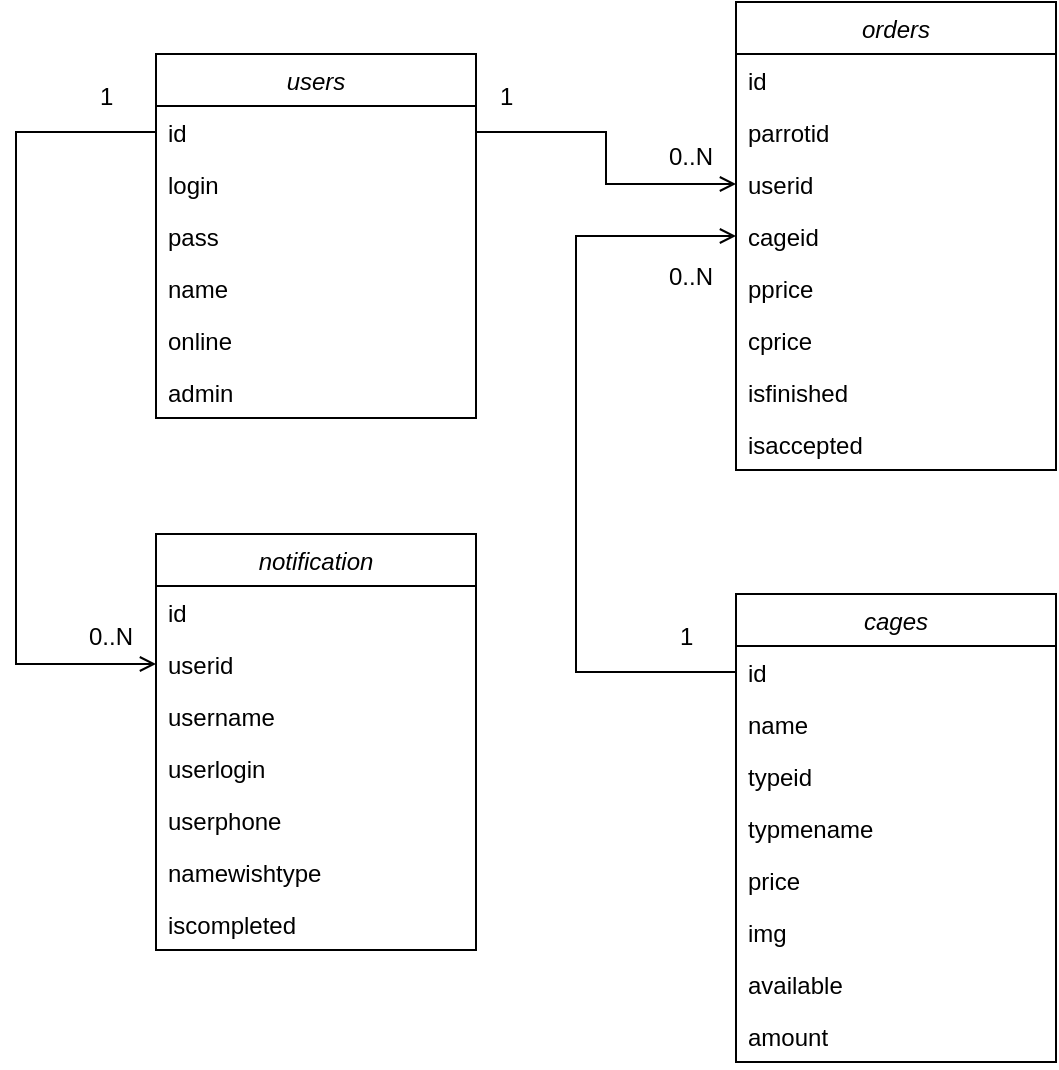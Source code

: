 <mxfile version="15.4.1" type="github">
  <diagram id="C5RBs43oDa-KdzZeNtuy" name="Page-1">
    <mxGraphModel dx="674" dy="761" grid="1" gridSize="10" guides="1" tooltips="1" connect="1" arrows="1" fold="1" page="1" pageScale="1" pageWidth="827" pageHeight="1169" math="0" shadow="0">
      <root>
        <mxCell id="WIyWlLk6GJQsqaUBKTNV-0" />
        <mxCell id="WIyWlLk6GJQsqaUBKTNV-1" parent="WIyWlLk6GJQsqaUBKTNV-0" />
        <mxCell id="zkfFHV4jXpPFQw0GAbJ--0" value="users" style="swimlane;fontStyle=2;align=center;verticalAlign=top;childLayout=stackLayout;horizontal=1;startSize=26;horizontalStack=0;resizeParent=1;resizeLast=0;collapsible=1;marginBottom=0;rounded=0;shadow=0;strokeWidth=1;" parent="WIyWlLk6GJQsqaUBKTNV-1" vertex="1">
          <mxGeometry x="220" y="120" width="160" height="182" as="geometry">
            <mxRectangle x="230" y="140" width="160" height="26" as="alternateBounds" />
          </mxGeometry>
        </mxCell>
        <mxCell id="zkfFHV4jXpPFQw0GAbJ--1" value="id" style="text;align=left;verticalAlign=top;spacingLeft=4;spacingRight=4;overflow=hidden;rotatable=0;points=[[0,0.5],[1,0.5]];portConstraint=eastwest;" parent="zkfFHV4jXpPFQw0GAbJ--0" vertex="1">
          <mxGeometry y="26" width="160" height="26" as="geometry" />
        </mxCell>
        <mxCell id="zkfFHV4jXpPFQw0GAbJ--2" value="login&#xa;" style="text;align=left;verticalAlign=top;spacingLeft=4;spacingRight=4;overflow=hidden;rotatable=0;points=[[0,0.5],[1,0.5]];portConstraint=eastwest;rounded=0;shadow=0;html=0;" parent="zkfFHV4jXpPFQw0GAbJ--0" vertex="1">
          <mxGeometry y="52" width="160" height="26" as="geometry" />
        </mxCell>
        <mxCell id="zkfFHV4jXpPFQw0GAbJ--3" value="pass" style="text;align=left;verticalAlign=top;spacingLeft=4;spacingRight=4;overflow=hidden;rotatable=0;points=[[0,0.5],[1,0.5]];portConstraint=eastwest;rounded=0;shadow=0;html=0;" parent="zkfFHV4jXpPFQw0GAbJ--0" vertex="1">
          <mxGeometry y="78" width="160" height="26" as="geometry" />
        </mxCell>
        <mxCell id="x8cH7TtN86eXFYDbmNAZ-0" value="name" style="text;align=left;verticalAlign=top;spacingLeft=4;spacingRight=4;overflow=hidden;rotatable=0;points=[[0,0.5],[1,0.5]];portConstraint=eastwest;rounded=0;shadow=0;html=0;" vertex="1" parent="zkfFHV4jXpPFQw0GAbJ--0">
          <mxGeometry y="104" width="160" height="26" as="geometry" />
        </mxCell>
        <mxCell id="x8cH7TtN86eXFYDbmNAZ-2" value="online" style="text;align=left;verticalAlign=top;spacingLeft=4;spacingRight=4;overflow=hidden;rotatable=0;points=[[0,0.5],[1,0.5]];portConstraint=eastwest;rounded=0;shadow=0;html=0;" vertex="1" parent="zkfFHV4jXpPFQw0GAbJ--0">
          <mxGeometry y="130" width="160" height="26" as="geometry" />
        </mxCell>
        <mxCell id="x8cH7TtN86eXFYDbmNAZ-4" value="admin" style="text;align=left;verticalAlign=top;spacingLeft=4;spacingRight=4;overflow=hidden;rotatable=0;points=[[0,0.5],[1,0.5]];portConstraint=eastwest;rounded=0;shadow=0;html=0;" vertex="1" parent="zkfFHV4jXpPFQw0GAbJ--0">
          <mxGeometry y="156" width="160" height="26" as="geometry" />
        </mxCell>
        <mxCell id="x8cH7TtN86eXFYDbmNAZ-5" value="notification" style="swimlane;fontStyle=2;align=center;verticalAlign=top;childLayout=stackLayout;horizontal=1;startSize=26;horizontalStack=0;resizeParent=1;resizeLast=0;collapsible=1;marginBottom=0;rounded=0;shadow=0;strokeWidth=1;" vertex="1" parent="WIyWlLk6GJQsqaUBKTNV-1">
          <mxGeometry x="220" y="360" width="160" height="208" as="geometry">
            <mxRectangle x="230" y="140" width="160" height="26" as="alternateBounds" />
          </mxGeometry>
        </mxCell>
        <mxCell id="x8cH7TtN86eXFYDbmNAZ-6" value="id" style="text;align=left;verticalAlign=top;spacingLeft=4;spacingRight=4;overflow=hidden;rotatable=0;points=[[0,0.5],[1,0.5]];portConstraint=eastwest;" vertex="1" parent="x8cH7TtN86eXFYDbmNAZ-5">
          <mxGeometry y="26" width="160" height="26" as="geometry" />
        </mxCell>
        <mxCell id="x8cH7TtN86eXFYDbmNAZ-7" value="userid" style="text;align=left;verticalAlign=top;spacingLeft=4;spacingRight=4;overflow=hidden;rotatable=0;points=[[0,0.5],[1,0.5]];portConstraint=eastwest;rounded=0;shadow=0;html=0;" vertex="1" parent="x8cH7TtN86eXFYDbmNAZ-5">
          <mxGeometry y="52" width="160" height="26" as="geometry" />
        </mxCell>
        <mxCell id="x8cH7TtN86eXFYDbmNAZ-8" value="username" style="text;align=left;verticalAlign=top;spacingLeft=4;spacingRight=4;overflow=hidden;rotatable=0;points=[[0,0.5],[1,0.5]];portConstraint=eastwest;rounded=0;shadow=0;html=0;" vertex="1" parent="x8cH7TtN86eXFYDbmNAZ-5">
          <mxGeometry y="78" width="160" height="26" as="geometry" />
        </mxCell>
        <mxCell id="x8cH7TtN86eXFYDbmNAZ-9" value="userlogin" style="text;align=left;verticalAlign=top;spacingLeft=4;spacingRight=4;overflow=hidden;rotatable=0;points=[[0,0.5],[1,0.5]];portConstraint=eastwest;rounded=0;shadow=0;html=0;" vertex="1" parent="x8cH7TtN86eXFYDbmNAZ-5">
          <mxGeometry y="104" width="160" height="26" as="geometry" />
        </mxCell>
        <mxCell id="x8cH7TtN86eXFYDbmNAZ-10" value="userphone" style="text;align=left;verticalAlign=top;spacingLeft=4;spacingRight=4;overflow=hidden;rotatable=0;points=[[0,0.5],[1,0.5]];portConstraint=eastwest;rounded=0;shadow=0;html=0;" vertex="1" parent="x8cH7TtN86eXFYDbmNAZ-5">
          <mxGeometry y="130" width="160" height="26" as="geometry" />
        </mxCell>
        <mxCell id="x8cH7TtN86eXFYDbmNAZ-11" value="namewishtype" style="text;align=left;verticalAlign=top;spacingLeft=4;spacingRight=4;overflow=hidden;rotatable=0;points=[[0,0.5],[1,0.5]];portConstraint=eastwest;rounded=0;shadow=0;html=0;" vertex="1" parent="x8cH7TtN86eXFYDbmNAZ-5">
          <mxGeometry y="156" width="160" height="26" as="geometry" />
        </mxCell>
        <mxCell id="x8cH7TtN86eXFYDbmNAZ-13" value="iscompleted" style="text;align=left;verticalAlign=top;spacingLeft=4;spacingRight=4;overflow=hidden;rotatable=0;points=[[0,0.5],[1,0.5]];portConstraint=eastwest;rounded=0;shadow=0;html=0;" vertex="1" parent="x8cH7TtN86eXFYDbmNAZ-5">
          <mxGeometry y="182" width="160" height="26" as="geometry" />
        </mxCell>
        <mxCell id="x8cH7TtN86eXFYDbmNAZ-14" value="" style="endArrow=open;shadow=0;strokeWidth=1;rounded=0;endFill=1;edgeStyle=elbowEdgeStyle;elbow=vertical;exitX=0;exitY=0.5;exitDx=0;exitDy=0;entryX=0;entryY=0.5;entryDx=0;entryDy=0;" edge="1" parent="WIyWlLk6GJQsqaUBKTNV-1" source="zkfFHV4jXpPFQw0GAbJ--1" target="x8cH7TtN86eXFYDbmNAZ-7">
          <mxGeometry x="0.5" y="41" relative="1" as="geometry">
            <mxPoint x="390" y="221" as="sourcePoint" />
            <mxPoint x="518" y="221" as="targetPoint" />
            <mxPoint x="-40" y="32" as="offset" />
            <Array as="points">
              <mxPoint x="150" y="290" />
            </Array>
          </mxGeometry>
        </mxCell>
        <mxCell id="x8cH7TtN86eXFYDbmNAZ-15" value="1" style="resizable=0;align=left;verticalAlign=bottom;labelBackgroundColor=none;fontSize=12;" connectable="0" vertex="1" parent="x8cH7TtN86eXFYDbmNAZ-14">
          <mxGeometry x="-1" relative="1" as="geometry">
            <mxPoint x="-30" y="-9" as="offset" />
          </mxGeometry>
        </mxCell>
        <mxCell id="x8cH7TtN86eXFYDbmNAZ-16" value="0..N" style="resizable=0;align=right;verticalAlign=bottom;labelBackgroundColor=none;fontSize=12;" connectable="0" vertex="1" parent="x8cH7TtN86eXFYDbmNAZ-14">
          <mxGeometry x="1" relative="1" as="geometry">
            <mxPoint x="-10" y="-5" as="offset" />
          </mxGeometry>
        </mxCell>
        <mxCell id="x8cH7TtN86eXFYDbmNAZ-25" value="orders" style="swimlane;fontStyle=2;align=center;verticalAlign=top;childLayout=stackLayout;horizontal=1;startSize=26;horizontalStack=0;resizeParent=1;resizeLast=0;collapsible=1;marginBottom=0;rounded=0;shadow=0;strokeWidth=1;" vertex="1" parent="WIyWlLk6GJQsqaUBKTNV-1">
          <mxGeometry x="510" y="94" width="160" height="234" as="geometry">
            <mxRectangle x="230" y="140" width="160" height="26" as="alternateBounds" />
          </mxGeometry>
        </mxCell>
        <mxCell id="x8cH7TtN86eXFYDbmNAZ-26" value="id" style="text;align=left;verticalAlign=top;spacingLeft=4;spacingRight=4;overflow=hidden;rotatable=0;points=[[0,0.5],[1,0.5]];portConstraint=eastwest;" vertex="1" parent="x8cH7TtN86eXFYDbmNAZ-25">
          <mxGeometry y="26" width="160" height="26" as="geometry" />
        </mxCell>
        <mxCell id="x8cH7TtN86eXFYDbmNAZ-27" value="parrotid" style="text;align=left;verticalAlign=top;spacingLeft=4;spacingRight=4;overflow=hidden;rotatable=0;points=[[0,0.5],[1,0.5]];portConstraint=eastwest;rounded=0;shadow=0;html=0;" vertex="1" parent="x8cH7TtN86eXFYDbmNAZ-25">
          <mxGeometry y="52" width="160" height="26" as="geometry" />
        </mxCell>
        <mxCell id="x8cH7TtN86eXFYDbmNAZ-28" value="userid " style="text;align=left;verticalAlign=top;spacingLeft=4;spacingRight=4;overflow=hidden;rotatable=0;points=[[0,0.5],[1,0.5]];portConstraint=eastwest;rounded=0;shadow=0;html=0;" vertex="1" parent="x8cH7TtN86eXFYDbmNAZ-25">
          <mxGeometry y="78" width="160" height="26" as="geometry" />
        </mxCell>
        <mxCell id="x8cH7TtN86eXFYDbmNAZ-29" value="cageid " style="text;align=left;verticalAlign=top;spacingLeft=4;spacingRight=4;overflow=hidden;rotatable=0;points=[[0,0.5],[1,0.5]];portConstraint=eastwest;rounded=0;shadow=0;html=0;" vertex="1" parent="x8cH7TtN86eXFYDbmNAZ-25">
          <mxGeometry y="104" width="160" height="26" as="geometry" />
        </mxCell>
        <mxCell id="x8cH7TtN86eXFYDbmNAZ-30" value="pprice " style="text;align=left;verticalAlign=top;spacingLeft=4;spacingRight=4;overflow=hidden;rotatable=0;points=[[0,0.5],[1,0.5]];portConstraint=eastwest;rounded=0;shadow=0;html=0;" vertex="1" parent="x8cH7TtN86eXFYDbmNAZ-25">
          <mxGeometry y="130" width="160" height="26" as="geometry" />
        </mxCell>
        <mxCell id="x8cH7TtN86eXFYDbmNAZ-31" value="cprice " style="text;align=left;verticalAlign=top;spacingLeft=4;spacingRight=4;overflow=hidden;rotatable=0;points=[[0,0.5],[1,0.5]];portConstraint=eastwest;rounded=0;shadow=0;html=0;" vertex="1" parent="x8cH7TtN86eXFYDbmNAZ-25">
          <mxGeometry y="156" width="160" height="26" as="geometry" />
        </mxCell>
        <mxCell id="x8cH7TtN86eXFYDbmNAZ-32" value="isfinished" style="text;align=left;verticalAlign=top;spacingLeft=4;spacingRight=4;overflow=hidden;rotatable=0;points=[[0,0.5],[1,0.5]];portConstraint=eastwest;rounded=0;shadow=0;html=0;" vertex="1" parent="x8cH7TtN86eXFYDbmNAZ-25">
          <mxGeometry y="182" width="160" height="26" as="geometry" />
        </mxCell>
        <mxCell id="x8cH7TtN86eXFYDbmNAZ-35" value="isaccepted" style="text;align=left;verticalAlign=top;spacingLeft=4;spacingRight=4;overflow=hidden;rotatable=0;points=[[0,0.5],[1,0.5]];portConstraint=eastwest;rounded=0;shadow=0;html=0;" vertex="1" parent="x8cH7TtN86eXFYDbmNAZ-25">
          <mxGeometry y="208" width="160" height="26" as="geometry" />
        </mxCell>
        <mxCell id="x8cH7TtN86eXFYDbmNAZ-39" value="" style="endArrow=open;shadow=0;strokeWidth=1;rounded=0;endFill=1;edgeStyle=elbowEdgeStyle;elbow=vertical;exitX=1;exitY=0.5;exitDx=0;exitDy=0;entryX=0;entryY=0.5;entryDx=0;entryDy=0;" edge="1" parent="WIyWlLk6GJQsqaUBKTNV-1" source="zkfFHV4jXpPFQw0GAbJ--1" target="x8cH7TtN86eXFYDbmNAZ-28">
          <mxGeometry x="0.5" y="41" relative="1" as="geometry">
            <mxPoint x="390" y="169" as="sourcePoint" />
            <mxPoint x="470" y="221" as="targetPoint" />
            <mxPoint x="-40" y="32" as="offset" />
            <Array as="points" />
          </mxGeometry>
        </mxCell>
        <mxCell id="x8cH7TtN86eXFYDbmNAZ-40" value="1" style="resizable=0;align=left;verticalAlign=bottom;labelBackgroundColor=none;fontSize=12;" connectable="0" vertex="1" parent="x8cH7TtN86eXFYDbmNAZ-39">
          <mxGeometry x="-1" relative="1" as="geometry">
            <mxPoint x="10" y="-9" as="offset" />
          </mxGeometry>
        </mxCell>
        <mxCell id="x8cH7TtN86eXFYDbmNAZ-43" value="0..N" style="resizable=0;align=right;verticalAlign=bottom;labelBackgroundColor=none;fontSize=12;" connectable="0" vertex="1" parent="WIyWlLk6GJQsqaUBKTNV-1">
          <mxGeometry x="500" y="180" as="geometry" />
        </mxCell>
        <mxCell id="x8cH7TtN86eXFYDbmNAZ-44" value="cages" style="swimlane;fontStyle=2;align=center;verticalAlign=top;childLayout=stackLayout;horizontal=1;startSize=26;horizontalStack=0;resizeParent=1;resizeLast=0;collapsible=1;marginBottom=0;rounded=0;shadow=0;strokeWidth=1;" vertex="1" parent="WIyWlLk6GJQsqaUBKTNV-1">
          <mxGeometry x="510" y="390" width="160" height="234" as="geometry">
            <mxRectangle x="230" y="140" width="160" height="26" as="alternateBounds" />
          </mxGeometry>
        </mxCell>
        <mxCell id="x8cH7TtN86eXFYDbmNAZ-45" value="id" style="text;align=left;verticalAlign=top;spacingLeft=4;spacingRight=4;overflow=hidden;rotatable=0;points=[[0,0.5],[1,0.5]];portConstraint=eastwest;" vertex="1" parent="x8cH7TtN86eXFYDbmNAZ-44">
          <mxGeometry y="26" width="160" height="26" as="geometry" />
        </mxCell>
        <mxCell id="x8cH7TtN86eXFYDbmNAZ-46" value="name" style="text;align=left;verticalAlign=top;spacingLeft=4;spacingRight=4;overflow=hidden;rotatable=0;points=[[0,0.5],[1,0.5]];portConstraint=eastwest;rounded=0;shadow=0;html=0;" vertex="1" parent="x8cH7TtN86eXFYDbmNAZ-44">
          <mxGeometry y="52" width="160" height="26" as="geometry" />
        </mxCell>
        <mxCell id="x8cH7TtN86eXFYDbmNAZ-47" value="typeid" style="text;align=left;verticalAlign=top;spacingLeft=4;spacingRight=4;overflow=hidden;rotatable=0;points=[[0,0.5],[1,0.5]];portConstraint=eastwest;rounded=0;shadow=0;html=0;" vertex="1" parent="x8cH7TtN86eXFYDbmNAZ-44">
          <mxGeometry y="78" width="160" height="26" as="geometry" />
        </mxCell>
        <mxCell id="x8cH7TtN86eXFYDbmNAZ-48" value="typmename" style="text;align=left;verticalAlign=top;spacingLeft=4;spacingRight=4;overflow=hidden;rotatable=0;points=[[0,0.5],[1,0.5]];portConstraint=eastwest;rounded=0;shadow=0;html=0;" vertex="1" parent="x8cH7TtN86eXFYDbmNAZ-44">
          <mxGeometry y="104" width="160" height="26" as="geometry" />
        </mxCell>
        <mxCell id="x8cH7TtN86eXFYDbmNAZ-49" value="price" style="text;align=left;verticalAlign=top;spacingLeft=4;spacingRight=4;overflow=hidden;rotatable=0;points=[[0,0.5],[1,0.5]];portConstraint=eastwest;rounded=0;shadow=0;html=0;" vertex="1" parent="x8cH7TtN86eXFYDbmNAZ-44">
          <mxGeometry y="130" width="160" height="26" as="geometry" />
        </mxCell>
        <mxCell id="x8cH7TtN86eXFYDbmNAZ-50" value="img" style="text;align=left;verticalAlign=top;spacingLeft=4;spacingRight=4;overflow=hidden;rotatable=0;points=[[0,0.5],[1,0.5]];portConstraint=eastwest;rounded=0;shadow=0;html=0;" vertex="1" parent="x8cH7TtN86eXFYDbmNAZ-44">
          <mxGeometry y="156" width="160" height="26" as="geometry" />
        </mxCell>
        <mxCell id="x8cH7TtN86eXFYDbmNAZ-51" value="available" style="text;align=left;verticalAlign=top;spacingLeft=4;spacingRight=4;overflow=hidden;rotatable=0;points=[[0,0.5],[1,0.5]];portConstraint=eastwest;rounded=0;shadow=0;html=0;" vertex="1" parent="x8cH7TtN86eXFYDbmNAZ-44">
          <mxGeometry y="182" width="160" height="26" as="geometry" />
        </mxCell>
        <mxCell id="x8cH7TtN86eXFYDbmNAZ-54" value="amount" style="text;align=left;verticalAlign=top;spacingLeft=4;spacingRight=4;overflow=hidden;rotatable=0;points=[[0,0.5],[1,0.5]];portConstraint=eastwest;rounded=0;shadow=0;html=0;" vertex="1" parent="x8cH7TtN86eXFYDbmNAZ-44">
          <mxGeometry y="208" width="160" height="26" as="geometry" />
        </mxCell>
        <mxCell id="x8cH7TtN86eXFYDbmNAZ-57" value="" style="endArrow=open;shadow=0;strokeWidth=1;rounded=0;endFill=1;edgeStyle=elbowEdgeStyle;elbow=vertical;exitX=0;exitY=0.5;exitDx=0;exitDy=0;entryX=0;entryY=0.5;entryDx=0;entryDy=0;" edge="1" parent="WIyWlLk6GJQsqaUBKTNV-1" source="x8cH7TtN86eXFYDbmNAZ-45" target="x8cH7TtN86eXFYDbmNAZ-29">
          <mxGeometry x="0.5" y="41" relative="1" as="geometry">
            <mxPoint x="460" y="240" as="sourcePoint" />
            <mxPoint x="460" y="506" as="targetPoint" />
            <mxPoint x="-40" y="32" as="offset" />
            <Array as="points">
              <mxPoint x="430" y="320" />
            </Array>
          </mxGeometry>
        </mxCell>
        <mxCell id="x8cH7TtN86eXFYDbmNAZ-58" value="1" style="resizable=0;align=left;verticalAlign=bottom;labelBackgroundColor=none;fontSize=12;" connectable="0" vertex="1" parent="x8cH7TtN86eXFYDbmNAZ-57">
          <mxGeometry x="-1" relative="1" as="geometry">
            <mxPoint x="-30" y="-9" as="offset" />
          </mxGeometry>
        </mxCell>
        <mxCell id="x8cH7TtN86eXFYDbmNAZ-59" value="0..N" style="resizable=0;align=right;verticalAlign=bottom;labelBackgroundColor=none;fontSize=12;" connectable="0" vertex="1" parent="x8cH7TtN86eXFYDbmNAZ-57">
          <mxGeometry x="1" relative="1" as="geometry">
            <mxPoint x="-10" y="29" as="offset" />
          </mxGeometry>
        </mxCell>
      </root>
    </mxGraphModel>
  </diagram>
</mxfile>
